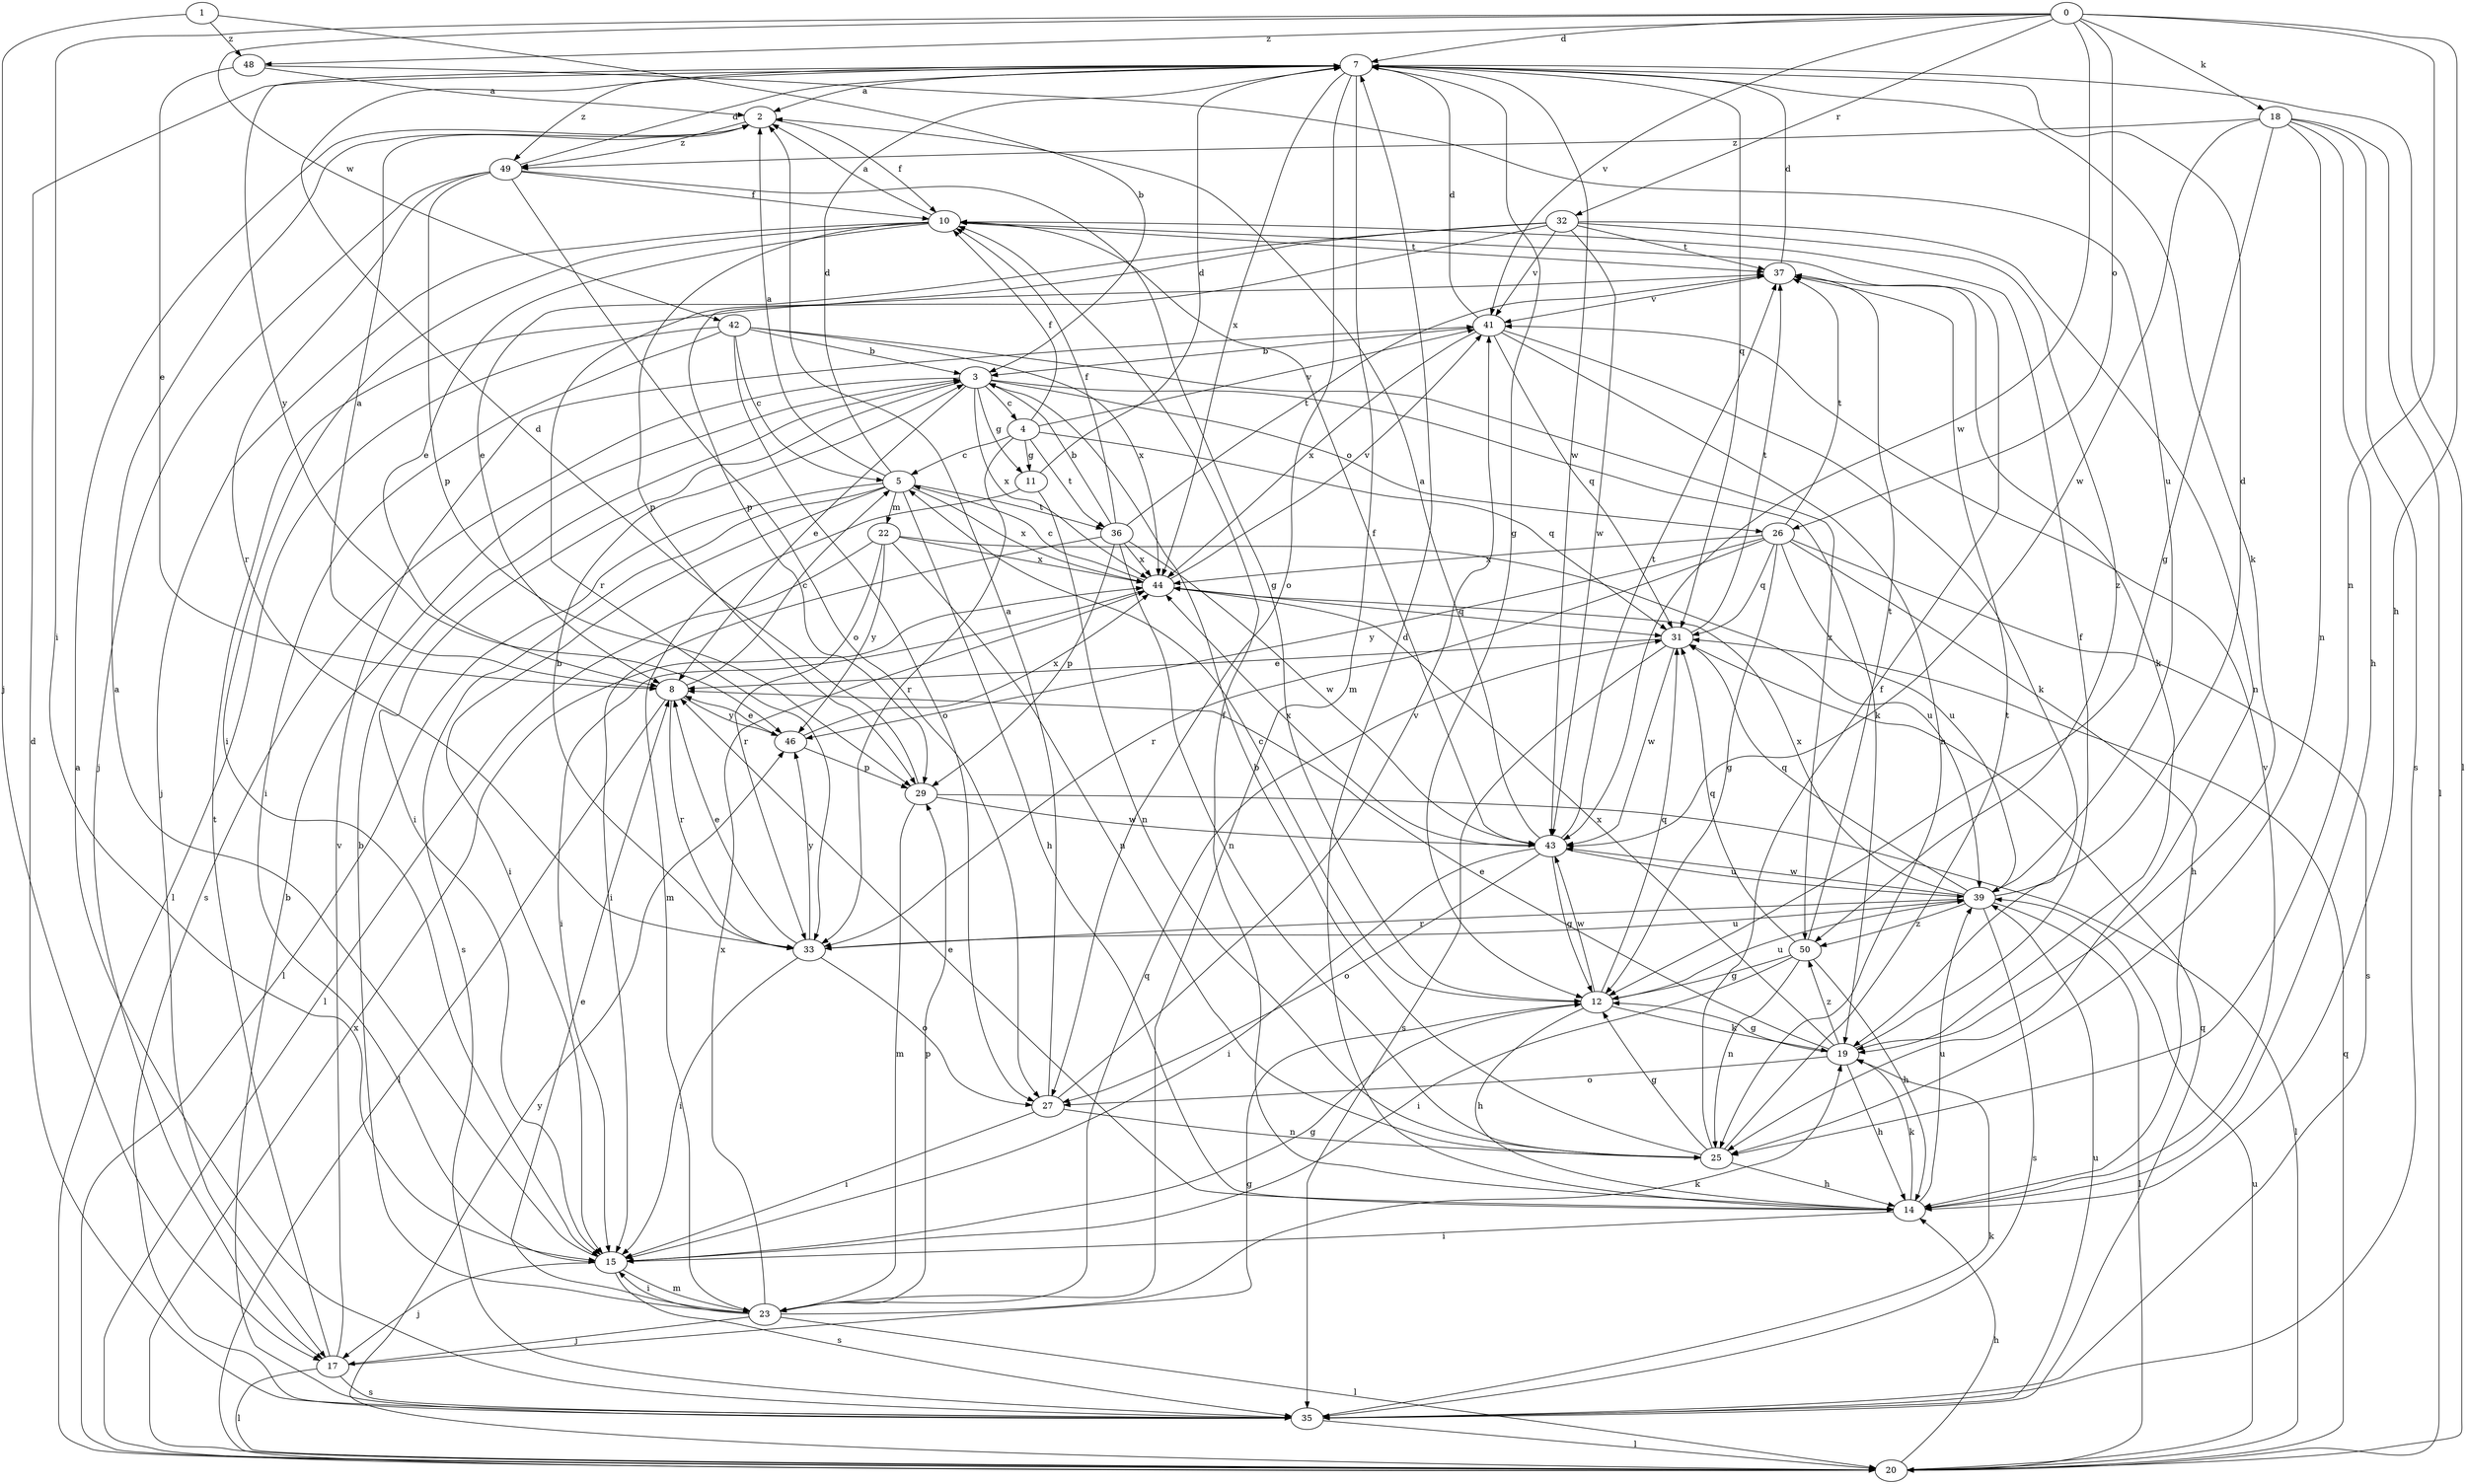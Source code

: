 strict digraph  {
0;
1;
2;
3;
4;
5;
7;
8;
10;
11;
12;
14;
15;
17;
18;
19;
20;
22;
23;
25;
26;
27;
29;
31;
32;
33;
35;
36;
37;
39;
41;
42;
43;
44;
46;
48;
49;
50;
0 -> 7  [label=d];
0 -> 14  [label=h];
0 -> 15  [label=i];
0 -> 18  [label=k];
0 -> 25  [label=n];
0 -> 26  [label=o];
0 -> 32  [label=r];
0 -> 41  [label=v];
0 -> 42  [label=w];
0 -> 43  [label=w];
0 -> 48  [label=z];
1 -> 3  [label=b];
1 -> 17  [label=j];
1 -> 48  [label=z];
2 -> 10  [label=f];
2 -> 49  [label=z];
3 -> 4  [label=c];
3 -> 8  [label=e];
3 -> 11  [label=g];
3 -> 15  [label=i];
3 -> 19  [label=k];
3 -> 26  [label=o];
3 -> 35  [label=s];
3 -> 44  [label=x];
4 -> 5  [label=c];
4 -> 10  [label=f];
4 -> 11  [label=g];
4 -> 31  [label=q];
4 -> 33  [label=r];
4 -> 36  [label=t];
4 -> 41  [label=v];
5 -> 2  [label=a];
5 -> 7  [label=d];
5 -> 14  [label=h];
5 -> 15  [label=i];
5 -> 20  [label=l];
5 -> 22  [label=m];
5 -> 35  [label=s];
5 -> 36  [label=t];
5 -> 44  [label=x];
7 -> 2  [label=a];
7 -> 12  [label=g];
7 -> 19  [label=k];
7 -> 20  [label=l];
7 -> 23  [label=m];
7 -> 27  [label=o];
7 -> 31  [label=q];
7 -> 43  [label=w];
7 -> 44  [label=x];
7 -> 46  [label=y];
7 -> 49  [label=z];
8 -> 2  [label=a];
8 -> 5  [label=c];
8 -> 20  [label=l];
8 -> 33  [label=r];
8 -> 46  [label=y];
10 -> 2  [label=a];
10 -> 8  [label=e];
10 -> 15  [label=i];
10 -> 17  [label=j];
10 -> 29  [label=p];
10 -> 37  [label=t];
11 -> 7  [label=d];
11 -> 23  [label=m];
11 -> 25  [label=n];
12 -> 5  [label=c];
12 -> 14  [label=h];
12 -> 19  [label=k];
12 -> 31  [label=q];
12 -> 39  [label=u];
12 -> 43  [label=w];
14 -> 7  [label=d];
14 -> 8  [label=e];
14 -> 10  [label=f];
14 -> 15  [label=i];
14 -> 19  [label=k];
14 -> 39  [label=u];
14 -> 41  [label=v];
15 -> 2  [label=a];
15 -> 12  [label=g];
15 -> 17  [label=j];
15 -> 23  [label=m];
15 -> 35  [label=s];
17 -> 12  [label=g];
17 -> 20  [label=l];
17 -> 35  [label=s];
17 -> 37  [label=t];
17 -> 41  [label=v];
18 -> 12  [label=g];
18 -> 14  [label=h];
18 -> 20  [label=l];
18 -> 25  [label=n];
18 -> 35  [label=s];
18 -> 43  [label=w];
18 -> 49  [label=z];
19 -> 8  [label=e];
19 -> 10  [label=f];
19 -> 12  [label=g];
19 -> 14  [label=h];
19 -> 27  [label=o];
19 -> 44  [label=x];
19 -> 50  [label=z];
20 -> 14  [label=h];
20 -> 31  [label=q];
20 -> 39  [label=u];
20 -> 44  [label=x];
20 -> 46  [label=y];
22 -> 20  [label=l];
22 -> 25  [label=n];
22 -> 33  [label=r];
22 -> 39  [label=u];
22 -> 44  [label=x];
22 -> 46  [label=y];
23 -> 3  [label=b];
23 -> 8  [label=e];
23 -> 15  [label=i];
23 -> 17  [label=j];
23 -> 19  [label=k];
23 -> 20  [label=l];
23 -> 29  [label=p];
23 -> 31  [label=q];
23 -> 44  [label=x];
25 -> 3  [label=b];
25 -> 10  [label=f];
25 -> 12  [label=g];
25 -> 14  [label=h];
25 -> 37  [label=t];
26 -> 12  [label=g];
26 -> 14  [label=h];
26 -> 31  [label=q];
26 -> 33  [label=r];
26 -> 35  [label=s];
26 -> 37  [label=t];
26 -> 39  [label=u];
26 -> 44  [label=x];
26 -> 46  [label=y];
27 -> 2  [label=a];
27 -> 15  [label=i];
27 -> 25  [label=n];
27 -> 41  [label=v];
29 -> 7  [label=d];
29 -> 20  [label=l];
29 -> 23  [label=m];
29 -> 43  [label=w];
31 -> 8  [label=e];
31 -> 35  [label=s];
31 -> 37  [label=t];
31 -> 43  [label=w];
32 -> 8  [label=e];
32 -> 25  [label=n];
32 -> 29  [label=p];
32 -> 33  [label=r];
32 -> 37  [label=t];
32 -> 41  [label=v];
32 -> 43  [label=w];
32 -> 50  [label=z];
33 -> 3  [label=b];
33 -> 8  [label=e];
33 -> 15  [label=i];
33 -> 27  [label=o];
33 -> 39  [label=u];
33 -> 46  [label=y];
35 -> 2  [label=a];
35 -> 3  [label=b];
35 -> 7  [label=d];
35 -> 19  [label=k];
35 -> 20  [label=l];
35 -> 31  [label=q];
35 -> 39  [label=u];
36 -> 3  [label=b];
36 -> 10  [label=f];
36 -> 15  [label=i];
36 -> 25  [label=n];
36 -> 29  [label=p];
36 -> 37  [label=t];
36 -> 43  [label=w];
36 -> 44  [label=x];
37 -> 7  [label=d];
37 -> 19  [label=k];
37 -> 41  [label=v];
39 -> 7  [label=d];
39 -> 20  [label=l];
39 -> 31  [label=q];
39 -> 33  [label=r];
39 -> 35  [label=s];
39 -> 43  [label=w];
39 -> 44  [label=x];
39 -> 50  [label=z];
41 -> 3  [label=b];
41 -> 7  [label=d];
41 -> 19  [label=k];
41 -> 25  [label=n];
41 -> 31  [label=q];
41 -> 44  [label=x];
42 -> 3  [label=b];
42 -> 5  [label=c];
42 -> 15  [label=i];
42 -> 20  [label=l];
42 -> 27  [label=o];
42 -> 44  [label=x];
42 -> 50  [label=z];
43 -> 2  [label=a];
43 -> 10  [label=f];
43 -> 12  [label=g];
43 -> 15  [label=i];
43 -> 27  [label=o];
43 -> 37  [label=t];
43 -> 39  [label=u];
43 -> 44  [label=x];
44 -> 5  [label=c];
44 -> 15  [label=i];
44 -> 31  [label=q];
44 -> 41  [label=v];
46 -> 8  [label=e];
46 -> 29  [label=p];
46 -> 44  [label=x];
48 -> 2  [label=a];
48 -> 8  [label=e];
48 -> 39  [label=u];
49 -> 7  [label=d];
49 -> 10  [label=f];
49 -> 12  [label=g];
49 -> 17  [label=j];
49 -> 27  [label=o];
49 -> 29  [label=p];
49 -> 33  [label=r];
50 -> 12  [label=g];
50 -> 14  [label=h];
50 -> 15  [label=i];
50 -> 25  [label=n];
50 -> 31  [label=q];
50 -> 37  [label=t];
}
